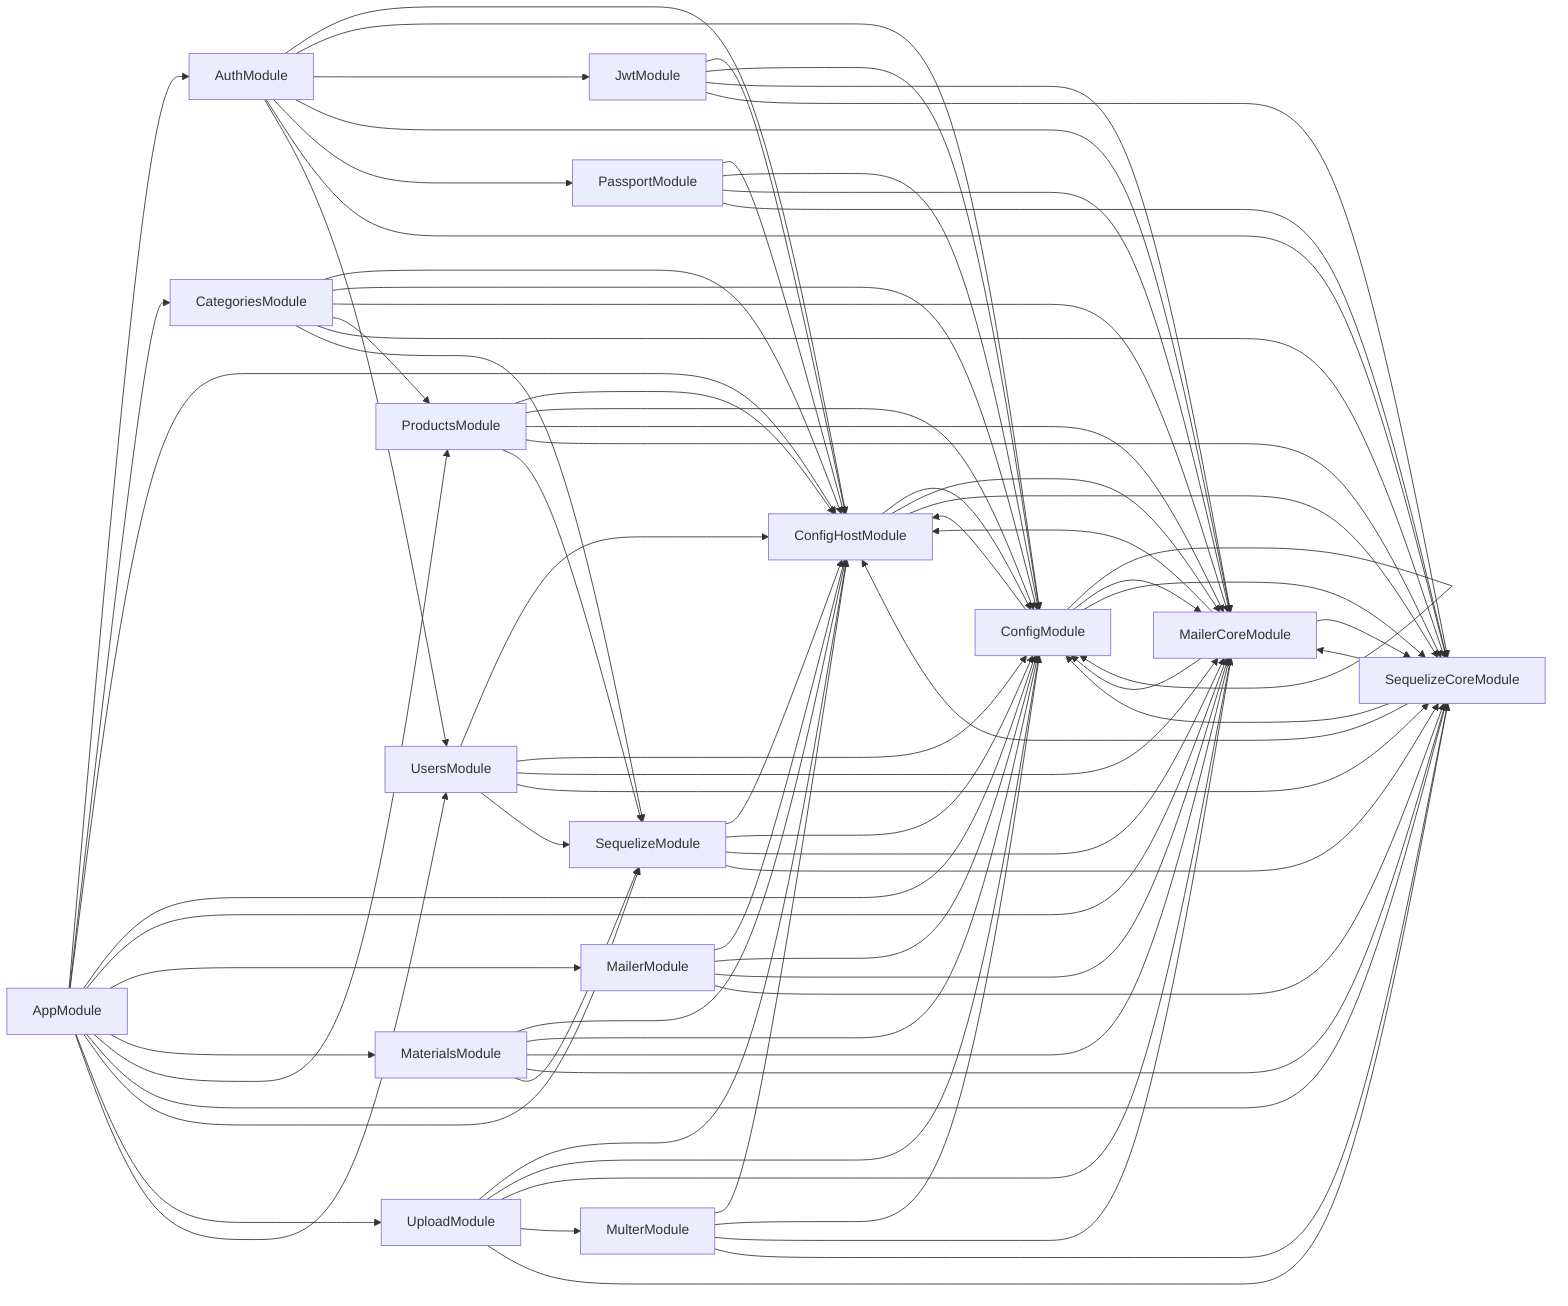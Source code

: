graph LR
    AppModule-->AuthModule
  AppModule-->CategoriesModule
  AppModule-->ConfigHostModule
  AppModule-->ConfigModule
  AppModule-->MailerCoreModule
  AppModule-->MailerModule
  AppModule-->MaterialsModule
  AppModule-->ProductsModule
  AppModule-->SequelizeCoreModule
  AppModule-->SequelizeModule
  AppModule-->UploadModule
  AppModule-->UsersModule
  AuthModule-->ConfigHostModule
  AuthModule-->ConfigModule
  AuthModule-->JwtModule
  AuthModule-->MailerCoreModule
  AuthModule-->PassportModule
  AuthModule-->SequelizeCoreModule
  AuthModule-->UsersModule
  CategoriesModule-->ConfigHostModule
  CategoriesModule-->ConfigModule
  CategoriesModule-->MailerCoreModule
  CategoriesModule-->ProductsModule
  CategoriesModule-->SequelizeCoreModule
  CategoriesModule-->SequelizeModule
  ConfigHostModule-->ConfigModule
  ConfigHostModule-->MailerCoreModule
  ConfigHostModule-->SequelizeCoreModule
  ConfigModule-->ConfigHostModule
  ConfigModule-->ConfigModule
  ConfigModule-->MailerCoreModule
  ConfigModule-->SequelizeCoreModule
  JwtModule-->ConfigHostModule
  JwtModule-->ConfigModule
  JwtModule-->MailerCoreModule
  JwtModule-->SequelizeCoreModule
  MailerCoreModule-->ConfigHostModule
  MailerCoreModule-->ConfigModule
  MailerCoreModule-->SequelizeCoreModule
  MailerModule-->ConfigHostModule
  MailerModule-->ConfigModule
  MailerModule-->MailerCoreModule
  MailerModule-->SequelizeCoreModule
  MaterialsModule-->ConfigHostModule
  MaterialsModule-->ConfigModule
  MaterialsModule-->MailerCoreModule
  MaterialsModule-->SequelizeCoreModule
  MaterialsModule-->SequelizeModule
  MulterModule-->ConfigHostModule
  MulterModule-->ConfigModule
  MulterModule-->MailerCoreModule
  MulterModule-->SequelizeCoreModule
  PassportModule-->ConfigHostModule
  PassportModule-->ConfigModule
  PassportModule-->MailerCoreModule
  PassportModule-->SequelizeCoreModule
  ProductsModule-->ConfigHostModule
  ProductsModule-->ConfigModule
  ProductsModule-->MailerCoreModule
  ProductsModule-->SequelizeCoreModule
  ProductsModule-->SequelizeModule
  SequelizeCoreModule-->ConfigHostModule
  SequelizeCoreModule-->ConfigModule
  SequelizeCoreModule-->MailerCoreModule
  SequelizeModule-->ConfigHostModule
  SequelizeModule-->ConfigModule
  SequelizeModule-->MailerCoreModule
  SequelizeModule-->SequelizeCoreModule
  UploadModule-->ConfigHostModule
  UploadModule-->ConfigModule
  UploadModule-->MailerCoreModule
  UploadModule-->MulterModule
  UploadModule-->SequelizeCoreModule
  UsersModule-->ConfigHostModule
  UsersModule-->ConfigModule
  UsersModule-->MailerCoreModule
  UsersModule-->SequelizeCoreModule
  UsersModule-->SequelizeModule